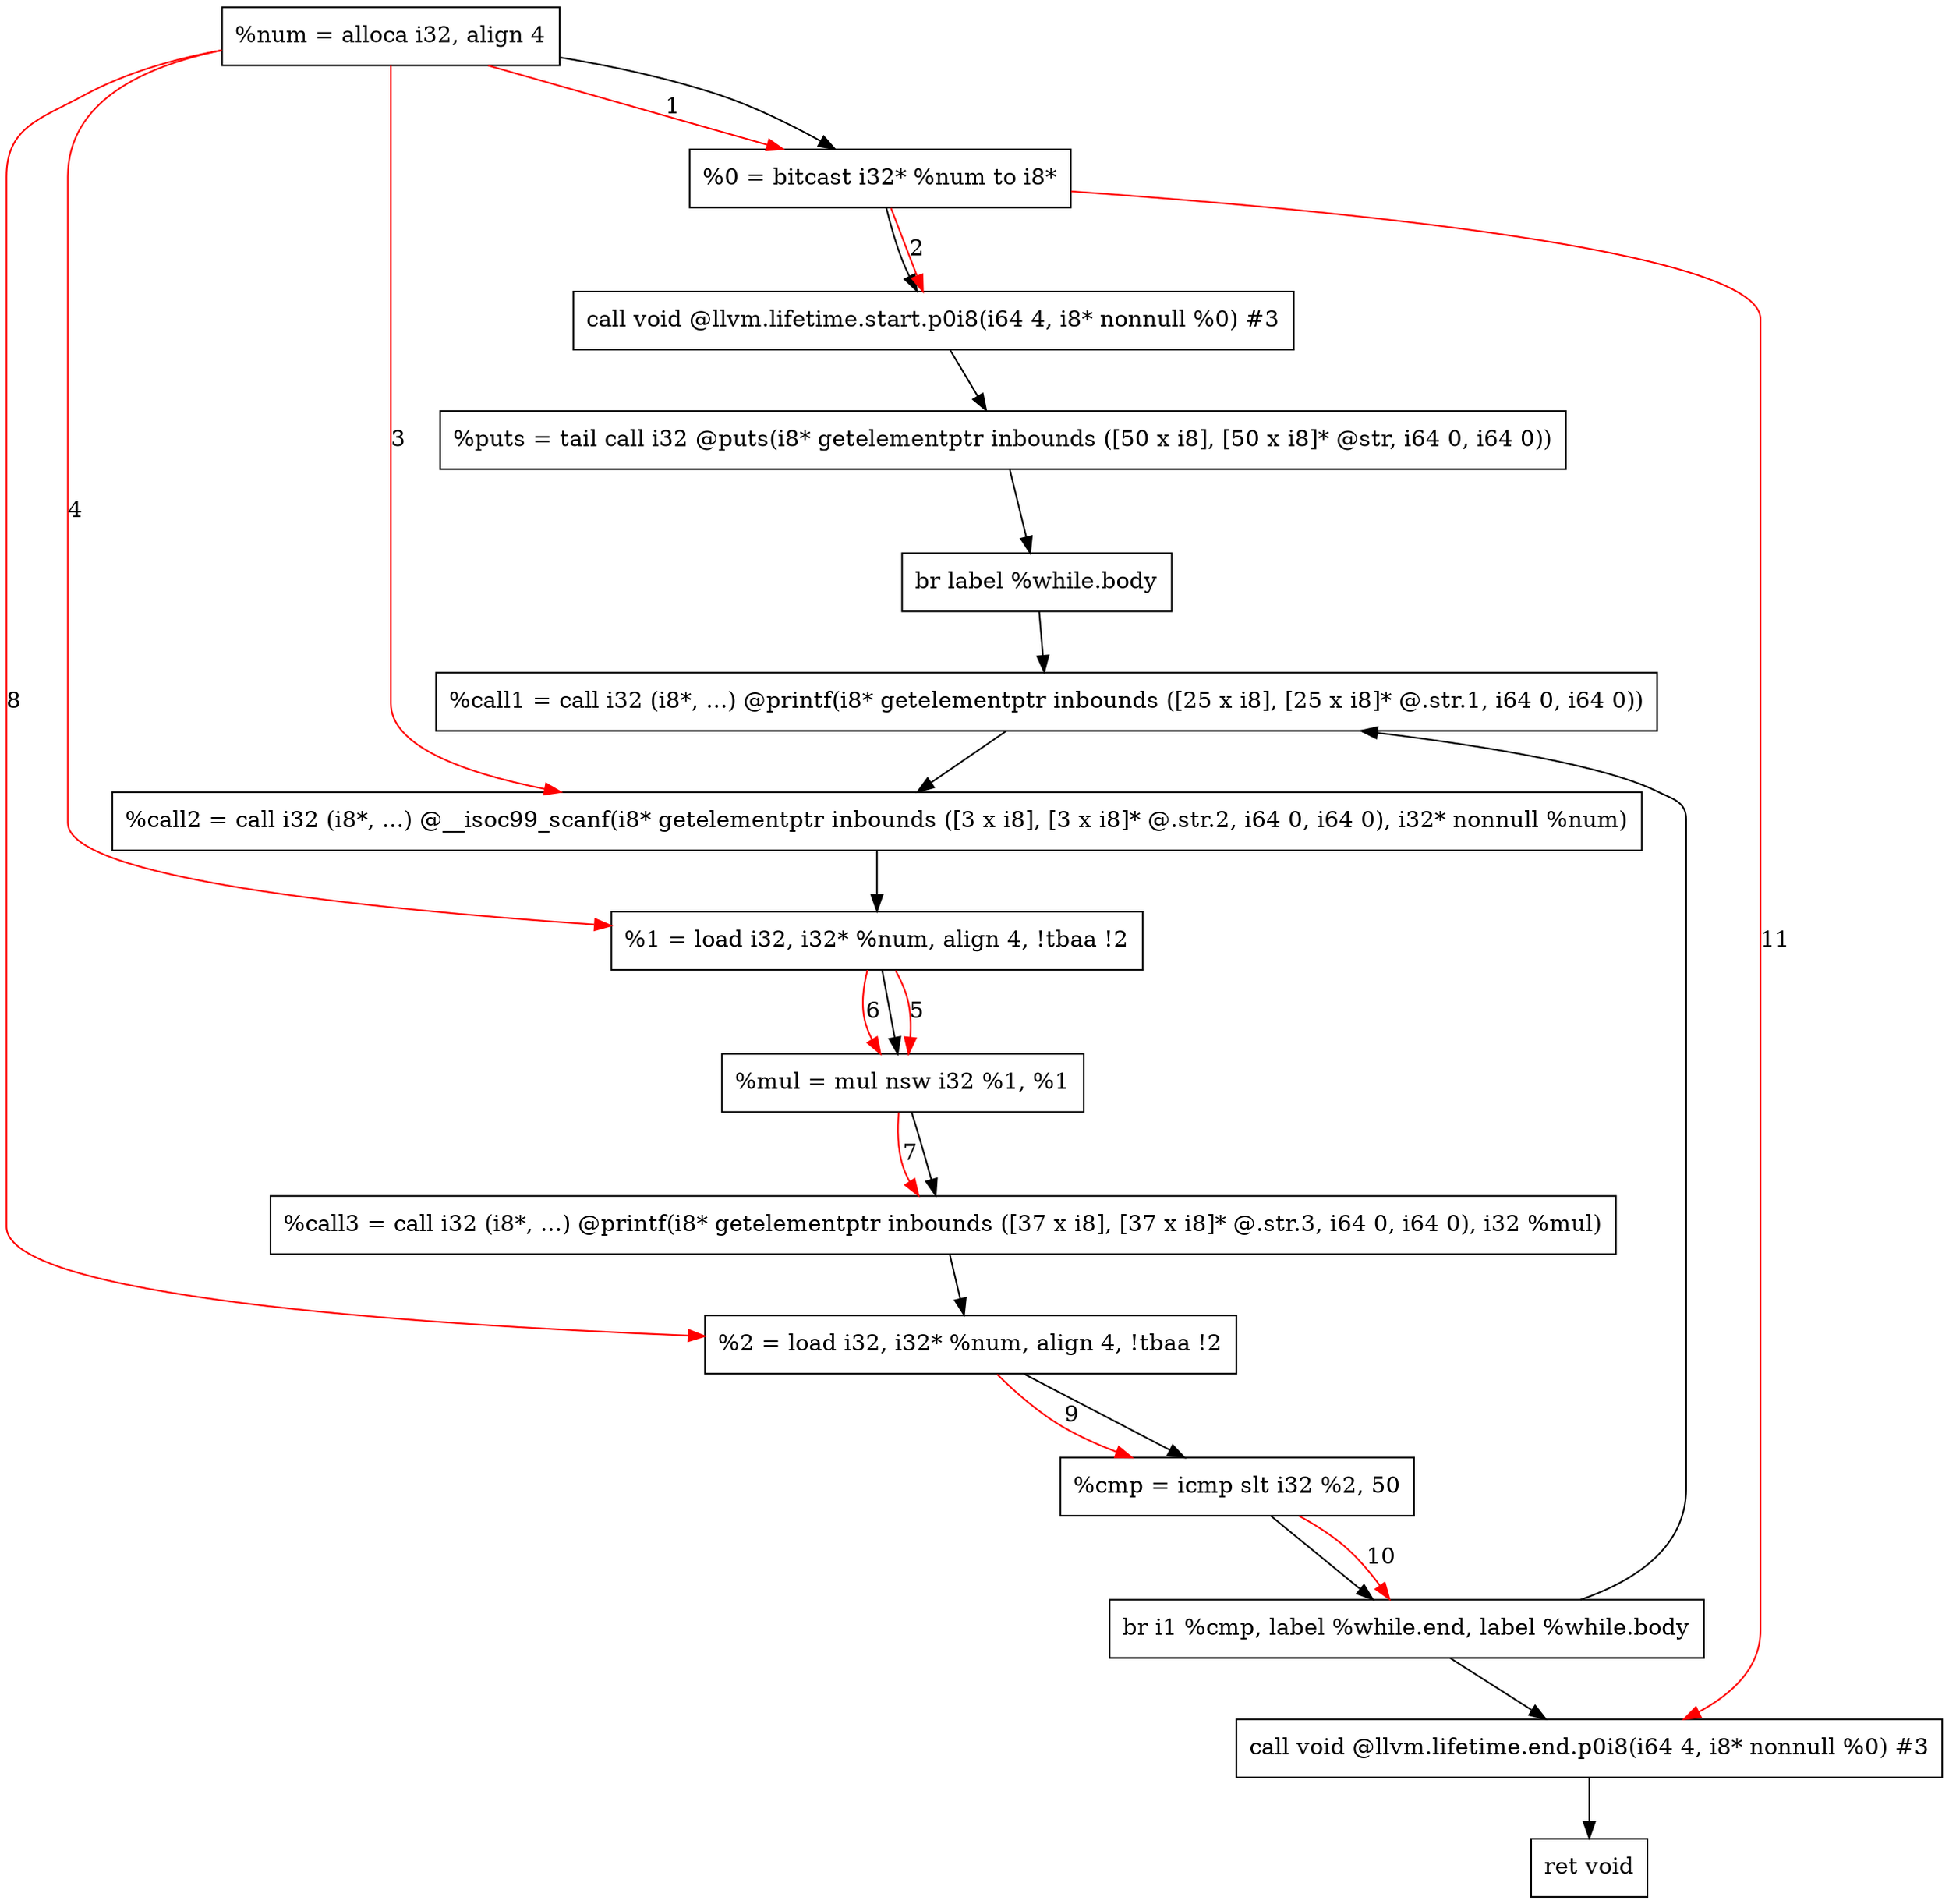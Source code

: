 digraph "CDFG for'func' function" {
	Node0x55ccf6e22c28[shape=record, label="  %num = alloca i32, align 4"]
	Node0x55ccf6e232e8[shape=record, label="  %0 = bitcast i32* %num to i8*"]
	Node0x55ccf6e23748[shape=record, label="  call void @llvm.lifetime.start.p0i8(i64 4, i8* nonnull %0) #3"]
	Node0x55ccf6e23b60[shape=record, label="  %puts = tail call i32 @puts(i8* getelementptr inbounds ([50 x i8], [50 x i8]* @str, i64 0, i64 0))"]
	Node0x55ccf6e23d18[shape=record, label="  br label %while.body"]
	Node0x55ccf6e23e60[shape=record, label="  %call1 = call i32 (i8*, ...) @printf(i8* getelementptr inbounds ([25 x i8], [25 x i8]* @.str.1, i64 0, i64 0))"]
	Node0x55ccf6e240c8[shape=record, label="  %call2 = call i32 (i8*, ...) @__isoc99_scanf(i8* getelementptr inbounds ([3 x i8], [3 x i8]* @.str.2, i64 0, i64 0), i32* nonnull %num)"]
	Node0x55ccf6e24188[shape=record, label="  %1 = load i32, i32* %num, align 4, !tbaa !2"]
	Node0x55ccf6e250d0[shape=record, label="  %mul = mul nsw i32 %1, %1"]
	Node0x55ccf6e251f8[shape=record, label="  %call3 = call i32 (i8*, ...) @printf(i8* getelementptr inbounds ([37 x i8], [37 x i8]* @.str.3, i64 0, i64 0), i32 %mul)"]
	Node0x55ccf6e252b8[shape=record, label="  %2 = load i32, i32* %num, align 4, !tbaa !2"]
	Node0x55ccf6e259a0[shape=record, label="  %cmp = icmp slt i32 %2, 50"]
	Node0x55ccf6db8588[shape=record, label="  br i1 %cmp, label %while.end, label %while.body"]
	Node0x55ccf6e25c88[shape=record, label="  call void @llvm.lifetime.end.p0i8(i64 4, i8* nonnull %0) #3"]
	Node0x55ccf6e25d30[shape=record, label="  ret void"]
	Node0x55ccf6e22c28 -> Node0x55ccf6e232e8
	Node0x55ccf6e232e8 -> Node0x55ccf6e23748
	Node0x55ccf6e23748 -> Node0x55ccf6e23b60
	Node0x55ccf6e23b60 -> Node0x55ccf6e23d18
	Node0x55ccf6e23d18 -> Node0x55ccf6e23e60
	Node0x55ccf6e23e60 -> Node0x55ccf6e240c8
	Node0x55ccf6e240c8 -> Node0x55ccf6e24188
	Node0x55ccf6e24188 -> Node0x55ccf6e250d0
	Node0x55ccf6e250d0 -> Node0x55ccf6e251f8
	Node0x55ccf6e251f8 -> Node0x55ccf6e252b8
	Node0x55ccf6e252b8 -> Node0x55ccf6e259a0
	Node0x55ccf6e259a0 -> Node0x55ccf6db8588
	Node0x55ccf6db8588 -> Node0x55ccf6e25c88
	Node0x55ccf6db8588 -> Node0x55ccf6e23e60
	Node0x55ccf6e25c88 -> Node0x55ccf6e25d30
edge [color=red]
	Node0x55ccf6e22c28 -> Node0x55ccf6e232e8[label="1"]
	Node0x55ccf6e232e8 -> Node0x55ccf6e23748[label="2"]
	Node0x55ccf6e22c28 -> Node0x55ccf6e240c8[label="3"]
	Node0x55ccf6e22c28 -> Node0x55ccf6e24188[label="4"]
	Node0x55ccf6e24188 -> Node0x55ccf6e250d0[label="5"]
	Node0x55ccf6e24188 -> Node0x55ccf6e250d0[label="6"]
	Node0x55ccf6e250d0 -> Node0x55ccf6e251f8[label="7"]
	Node0x55ccf6e22c28 -> Node0x55ccf6e252b8[label="8"]
	Node0x55ccf6e252b8 -> Node0x55ccf6e259a0[label="9"]
	Node0x55ccf6e259a0 -> Node0x55ccf6db8588[label="10"]
	Node0x55ccf6e232e8 -> Node0x55ccf6e25c88[label="11"]
}
